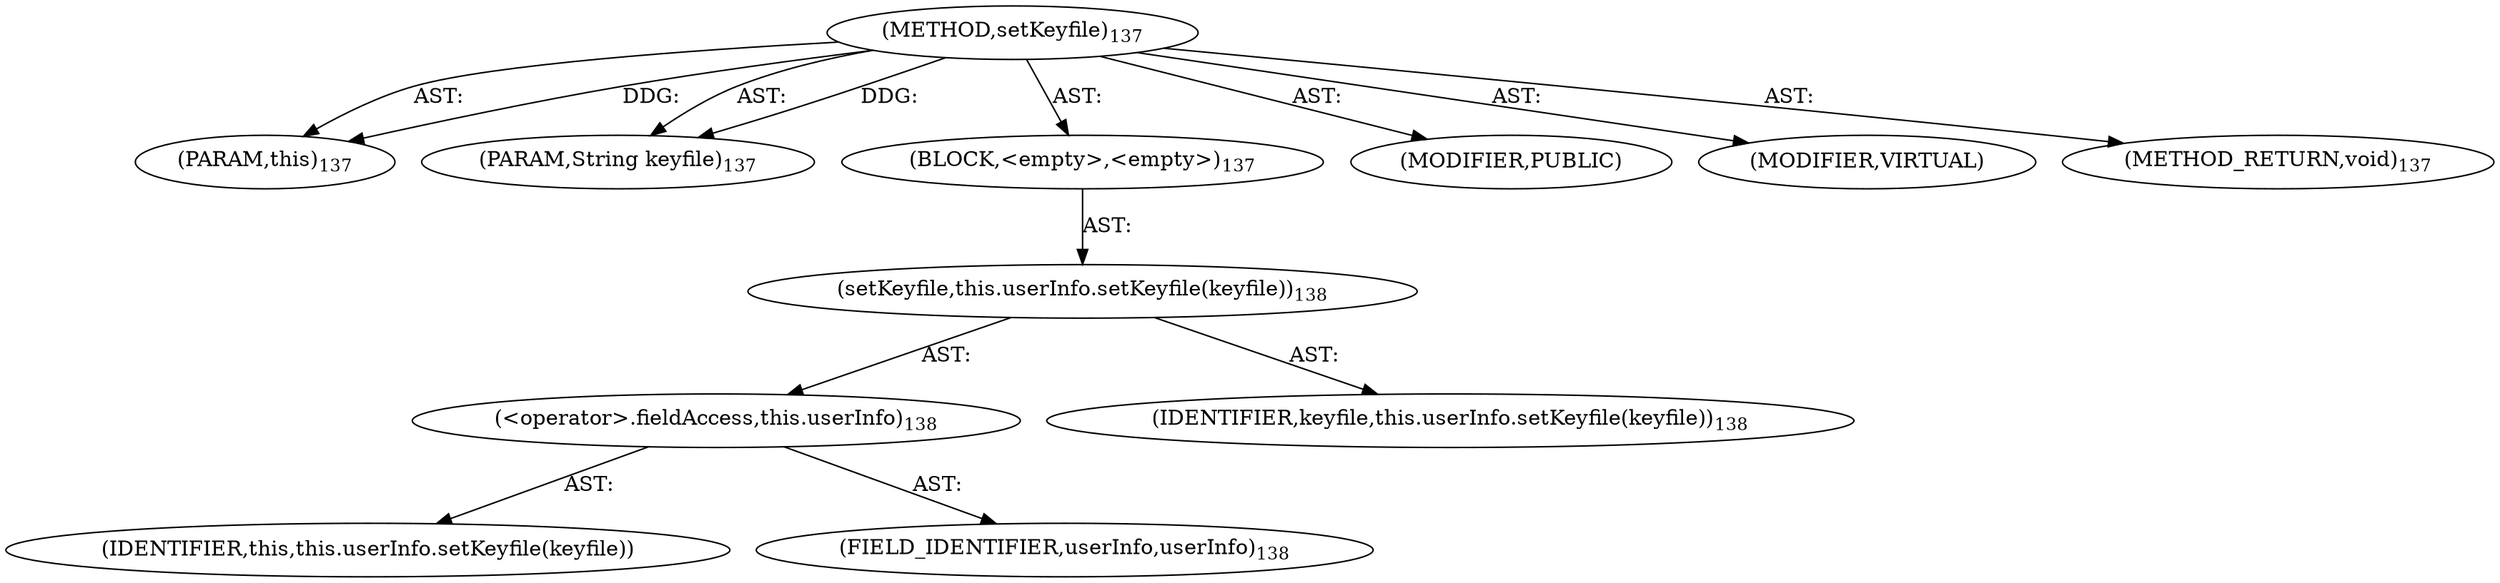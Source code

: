 digraph "setKeyfile" {  
"111669149703" [label = <(METHOD,setKeyfile)<SUB>137</SUB>> ]
"115964117007" [label = <(PARAM,this)<SUB>137</SUB>> ]
"115964117008" [label = <(PARAM,String keyfile)<SUB>137</SUB>> ]
"25769803783" [label = <(BLOCK,&lt;empty&gt;,&lt;empty&gt;)<SUB>137</SUB>> ]
"30064771093" [label = <(setKeyfile,this.userInfo.setKeyfile(keyfile))<SUB>138</SUB>> ]
"30064771094" [label = <(&lt;operator&gt;.fieldAccess,this.userInfo)<SUB>138</SUB>> ]
"68719476757" [label = <(IDENTIFIER,this,this.userInfo.setKeyfile(keyfile))> ]
"55834574859" [label = <(FIELD_IDENTIFIER,userInfo,userInfo)<SUB>138</SUB>> ]
"68719476758" [label = <(IDENTIFIER,keyfile,this.userInfo.setKeyfile(keyfile))<SUB>138</SUB>> ]
"133143986198" [label = <(MODIFIER,PUBLIC)> ]
"133143986199" [label = <(MODIFIER,VIRTUAL)> ]
"128849018887" [label = <(METHOD_RETURN,void)<SUB>137</SUB>> ]
  "111669149703" -> "115964117007"  [ label = "AST: "] 
  "111669149703" -> "115964117008"  [ label = "AST: "] 
  "111669149703" -> "25769803783"  [ label = "AST: "] 
  "111669149703" -> "133143986198"  [ label = "AST: "] 
  "111669149703" -> "133143986199"  [ label = "AST: "] 
  "111669149703" -> "128849018887"  [ label = "AST: "] 
  "25769803783" -> "30064771093"  [ label = "AST: "] 
  "30064771093" -> "30064771094"  [ label = "AST: "] 
  "30064771093" -> "68719476758"  [ label = "AST: "] 
  "30064771094" -> "68719476757"  [ label = "AST: "] 
  "30064771094" -> "55834574859"  [ label = "AST: "] 
  "111669149703" -> "115964117007"  [ label = "DDG: "] 
  "111669149703" -> "115964117008"  [ label = "DDG: "] 
}
